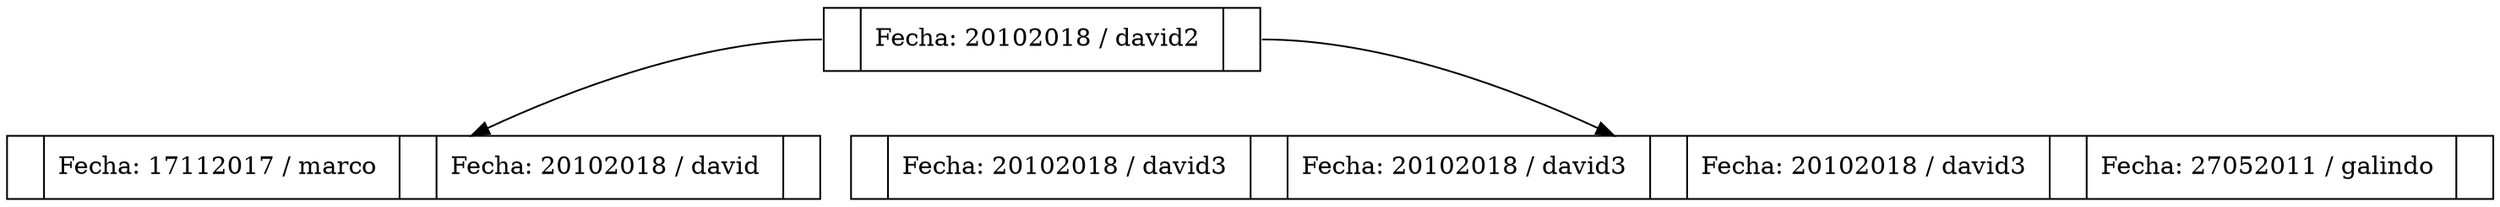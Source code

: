 digraph G{
node [shape = record];
rankdir = TD;
activo_david2 [label= "<r0> | <cl1>Fecha: 20102018 / david2 &#92; | <r1> "];
activo_david2:r0 -> activo_marco;
activo_david2:r1 -> activo_david3;
activo_marco [label= "<r0> | <cl1>Fecha: 17112017 / marco &#92; | <r1> | <cl2>Fecha: 20102018 / david &#92; | <r2> "];
activo_david3 [label= "<r0> | <cl1>Fecha: 20102018 / david3 &#92; | <r1> | <cl2>Fecha: 20102018 / david3 &#92; | <r2> | <cl3>Fecha: 20102018 / david3 &#92; | <r3> | <cl4>Fecha: 27052011 / galindo &#92; | <r4> "];
}